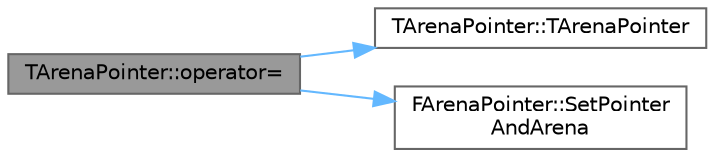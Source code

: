 digraph "TArenaPointer::operator="
{
 // INTERACTIVE_SVG=YES
 // LATEX_PDF_SIZE
  bgcolor="transparent";
  edge [fontname=Helvetica,fontsize=10,labelfontname=Helvetica,labelfontsize=10];
  node [fontname=Helvetica,fontsize=10,shape=box,height=0.2,width=0.4];
  rankdir="LR";
  Node1 [id="Node000001",label="TArenaPointer::operator=",height=0.2,width=0.4,color="gray40", fillcolor="grey60", style="filled", fontcolor="black",tooltip=" "];
  Node1 -> Node2 [id="edge1_Node000001_Node000002",color="steelblue1",style="solid",tooltip=" "];
  Node2 [id="Node000002",label="TArenaPointer::TArenaPointer",height=0.2,width=0.4,color="grey40", fillcolor="white", style="filled",URL="$db/da9/classTArenaPointer.html#a46385d10477e244b7a089f80493dd654",tooltip=" "];
  Node1 -> Node3 [id="edge2_Node000001_Node000003",color="steelblue1",style="solid",tooltip=" "];
  Node3 [id="Node000003",label="FArenaPointer::SetPointer\lAndArena",height=0.2,width=0.4,color="grey40", fillcolor="white", style="filled",URL="$db/d58/classFArenaPointer.html#a0ef92d18b9b81212115de784ebda8aa3",tooltip=" "];
}
